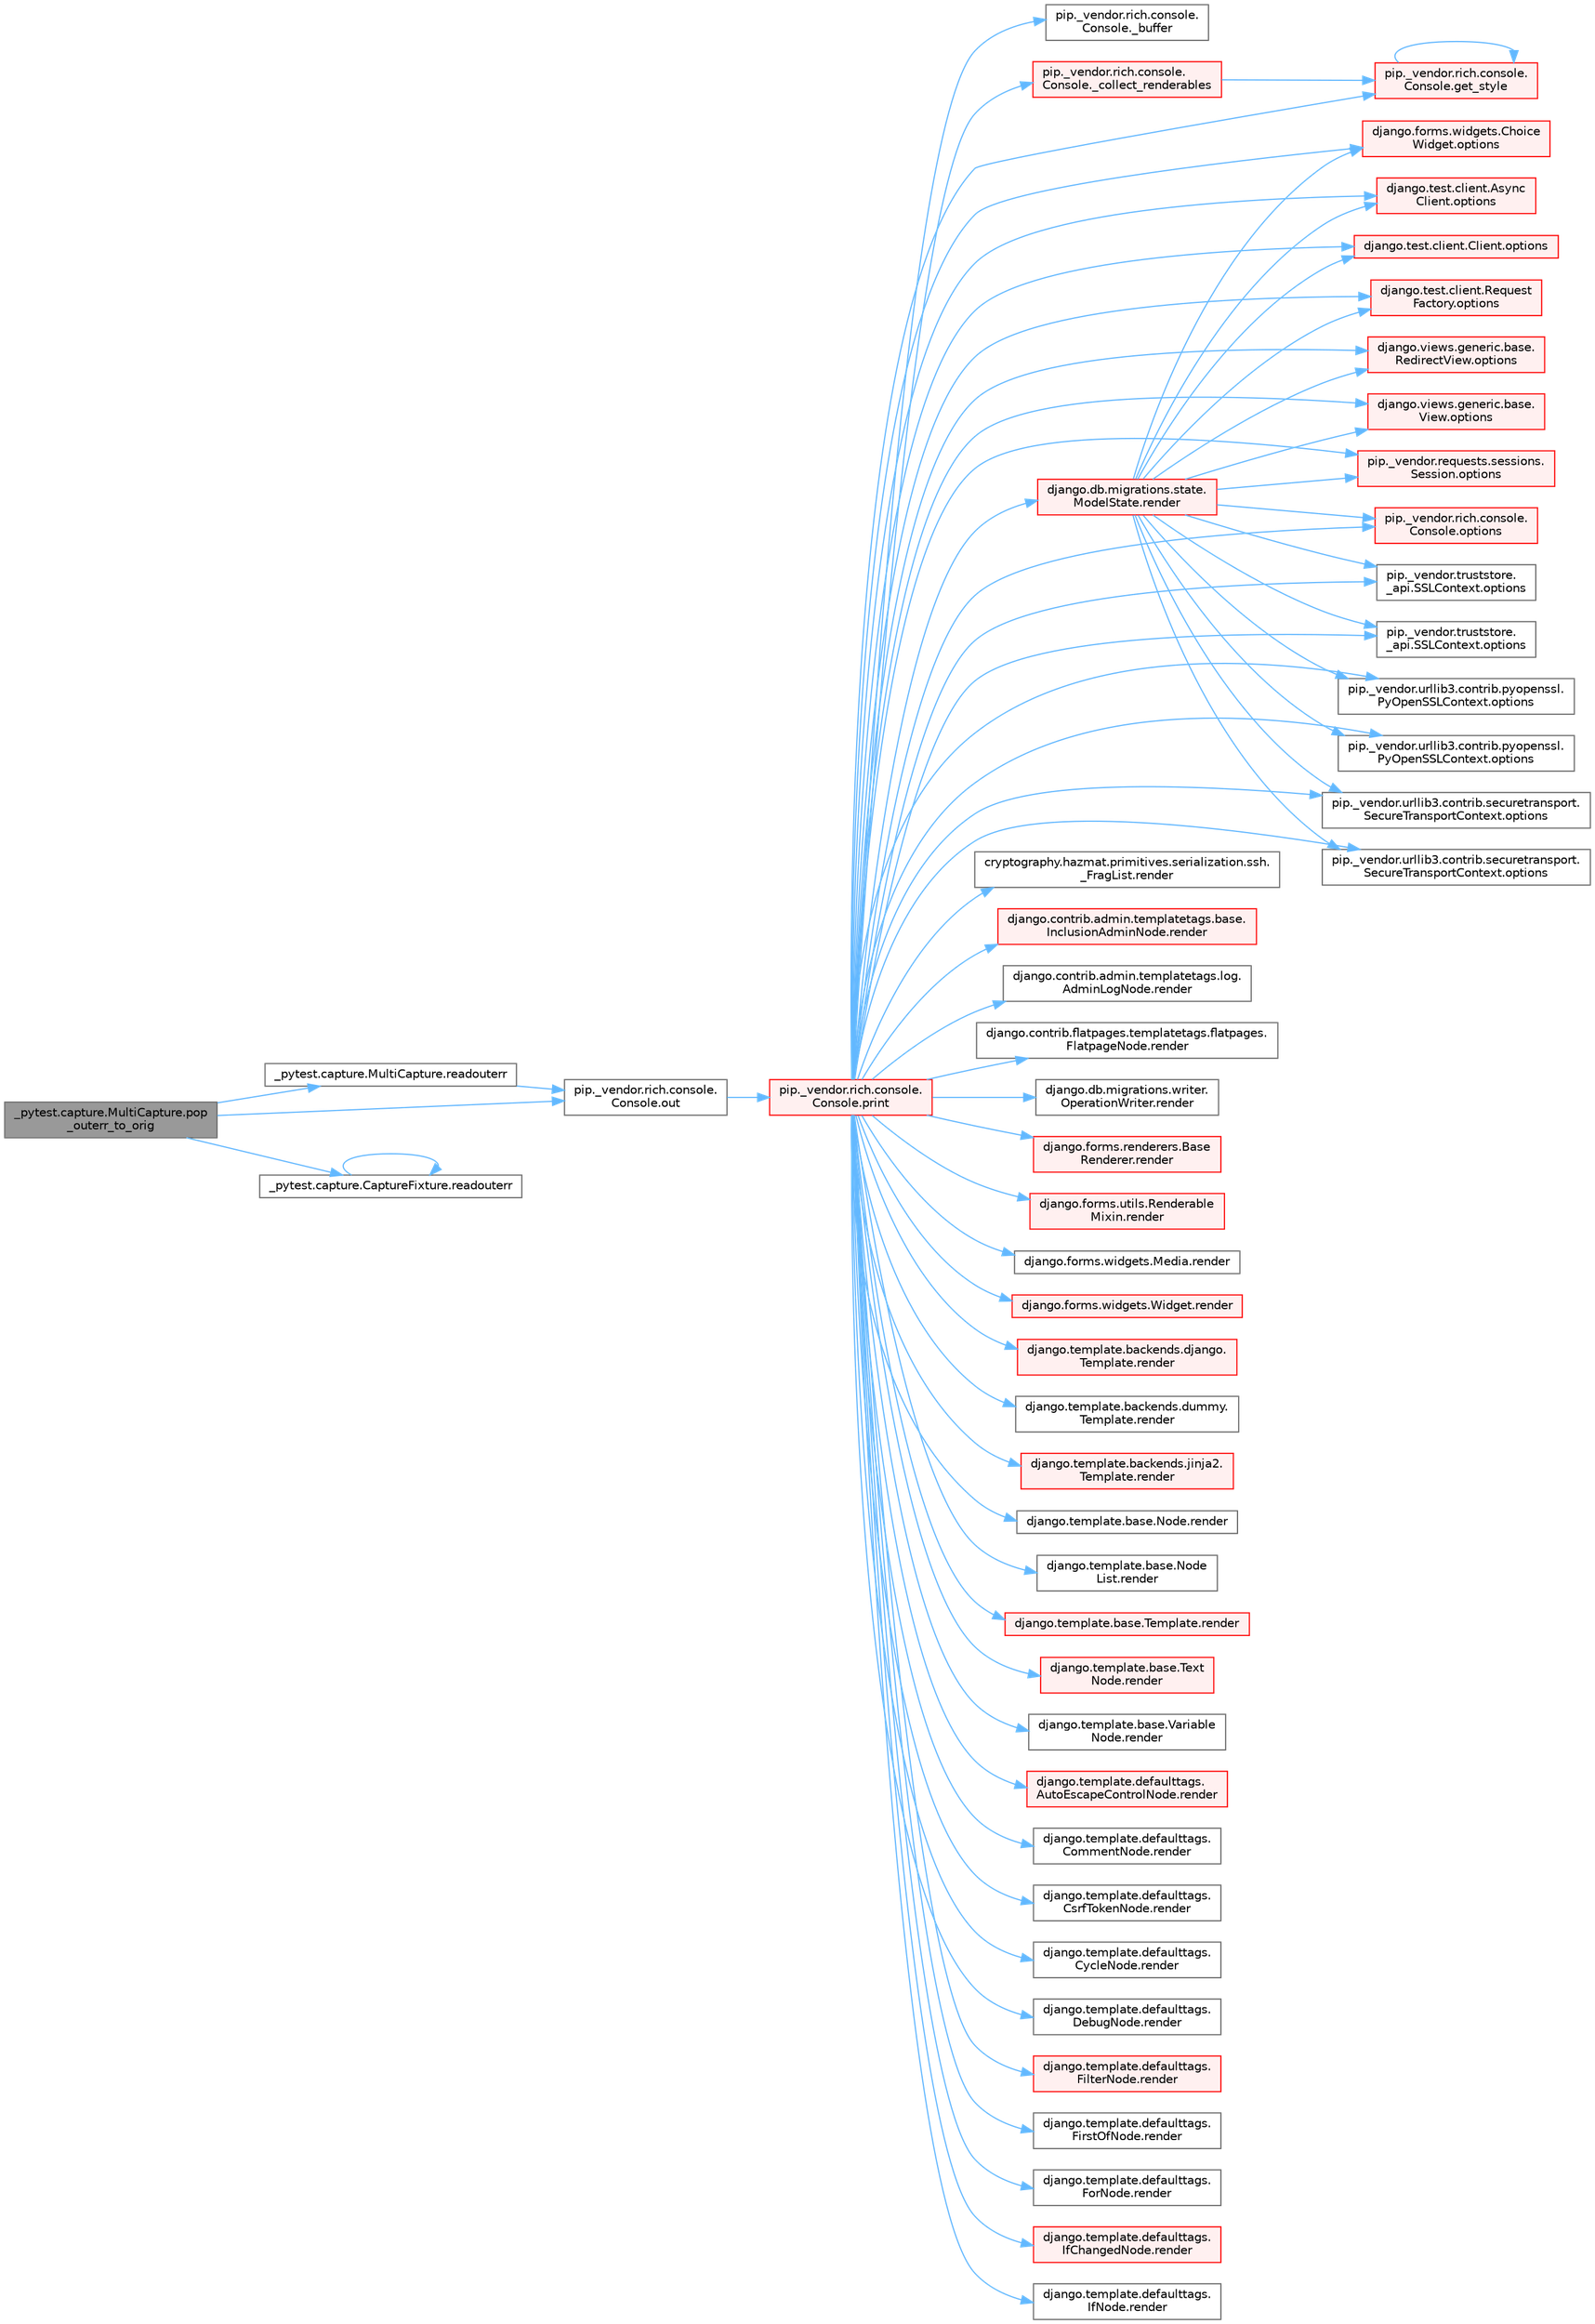 digraph "_pytest.capture.MultiCapture.pop_outerr_to_orig"
{
 // LATEX_PDF_SIZE
  bgcolor="transparent";
  edge [fontname=Helvetica,fontsize=10,labelfontname=Helvetica,labelfontsize=10];
  node [fontname=Helvetica,fontsize=10,shape=box,height=0.2,width=0.4];
  rankdir="LR";
  Node1 [id="Node000001",label="_pytest.capture.MultiCapture.pop\l_outerr_to_orig",height=0.2,width=0.4,color="gray40", fillcolor="grey60", style="filled", fontcolor="black",tooltip=" "];
  Node1 -> Node2 [id="edge1_Node000001_Node000002",color="steelblue1",style="solid",tooltip=" "];
  Node2 [id="Node000002",label="pip._vendor.rich.console.\lConsole.out",height=0.2,width=0.4,color="grey40", fillcolor="white", style="filled",URL="$classpip_1_1__vendor_1_1rich_1_1console_1_1_console.html#a0c9115b561fade062d2890c860ef184e",tooltip=" "];
  Node2 -> Node3 [id="edge2_Node000002_Node000003",color="steelblue1",style="solid",tooltip=" "];
  Node3 [id="Node000003",label="pip._vendor.rich.console.\lConsole.print",height=0.2,width=0.4,color="red", fillcolor="#FFF0F0", style="filled",URL="$classpip_1_1__vendor_1_1rich_1_1console_1_1_console.html#af954370cdbb49236b597f2c11064549d",tooltip=" "];
  Node3 -> Node4 [id="edge3_Node000003_Node000004",color="steelblue1",style="solid",tooltip=" "];
  Node4 [id="Node000004",label="pip._vendor.rich.console.\lConsole._buffer",height=0.2,width=0.4,color="grey40", fillcolor="white", style="filled",URL="$classpip_1_1__vendor_1_1rich_1_1console_1_1_console.html#a51eaf031922c907e4085937b82f5564e",tooltip=" "];
  Node3 -> Node5 [id="edge4_Node000003_Node000005",color="steelblue1",style="solid",tooltip=" "];
  Node5 [id="Node000005",label="pip._vendor.rich.console.\lConsole._collect_renderables",height=0.2,width=0.4,color="red", fillcolor="#FFF0F0", style="filled",URL="$classpip_1_1__vendor_1_1rich_1_1console_1_1_console.html#ab053dc750094e77e036523f6d2c14899",tooltip=" "];
  Node5 -> Node9 [id="edge5_Node000005_Node000009",color="steelblue1",style="solid",tooltip=" "];
  Node9 [id="Node000009",label="pip._vendor.rich.console.\lConsole.get_style",height=0.2,width=0.4,color="red", fillcolor="#FFF0F0", style="filled",URL="$classpip_1_1__vendor_1_1rich_1_1console_1_1_console.html#ad6363f2eab416ae6106f6a1dc8e115ff",tooltip=" "];
  Node9 -> Node9 [id="edge6_Node000009_Node000009",color="steelblue1",style="solid",tooltip=" "];
  Node3 -> Node9 [id="edge7_Node000003_Node000009",color="steelblue1",style="solid",tooltip=" "];
  Node3 -> Node18 [id="edge8_Node000003_Node000018",color="steelblue1",style="solid",tooltip=" "];
  Node18 [id="Node000018",label="django.forms.widgets.Choice\lWidget.options",height=0.2,width=0.4,color="red", fillcolor="#FFF0F0", style="filled",URL="$classdjango_1_1forms_1_1widgets_1_1_choice_widget.html#a8575b90386fc2027f38ea00133cef250",tooltip=" "];
  Node3 -> Node1451 [id="edge9_Node000003_Node001451",color="steelblue1",style="solid",tooltip=" "];
  Node1451 [id="Node001451",label="django.test.client.Async\lClient.options",height=0.2,width=0.4,color="red", fillcolor="#FFF0F0", style="filled",URL="$classdjango_1_1test_1_1client_1_1_async_client.html#a84509c6347cbc018e6335b924ec841a2",tooltip=" "];
  Node3 -> Node1656 [id="edge10_Node000003_Node001656",color="steelblue1",style="solid",tooltip=" "];
  Node1656 [id="Node001656",label="django.test.client.Client.options",height=0.2,width=0.4,color="red", fillcolor="#FFF0F0", style="filled",URL="$classdjango_1_1test_1_1client_1_1_client.html#a839ea6375ca2184b3b60550938b6824c",tooltip=" "];
  Node3 -> Node1658 [id="edge11_Node000003_Node001658",color="steelblue1",style="solid",tooltip=" "];
  Node1658 [id="Node001658",label="django.test.client.Request\lFactory.options",height=0.2,width=0.4,color="red", fillcolor="#FFF0F0", style="filled",URL="$classdjango_1_1test_1_1client_1_1_request_factory.html#a438a7e1be2437d680cd78d11dee77c54",tooltip=" "];
  Node3 -> Node1662 [id="edge12_Node000003_Node001662",color="steelblue1",style="solid",tooltip=" "];
  Node1662 [id="Node001662",label="django.views.generic.base.\lRedirectView.options",height=0.2,width=0.4,color="red", fillcolor="#FFF0F0", style="filled",URL="$classdjango_1_1views_1_1generic_1_1base_1_1_redirect_view.html#a444de156c79647344c987295c47a76e1",tooltip=" "];
  Node3 -> Node1839 [id="edge13_Node000003_Node001839",color="steelblue1",style="solid",tooltip=" "];
  Node1839 [id="Node001839",label="django.views.generic.base.\lView.options",height=0.2,width=0.4,color="red", fillcolor="#FFF0F0", style="filled",URL="$classdjango_1_1views_1_1generic_1_1base_1_1_view.html#a4d1dc440a5bae11bd7859d20ca9948e1",tooltip=" "];
  Node3 -> Node1842 [id="edge14_Node000003_Node001842",color="steelblue1",style="solid",tooltip=" "];
  Node1842 [id="Node001842",label="pip._vendor.requests.sessions.\lSession.options",height=0.2,width=0.4,color="red", fillcolor="#FFF0F0", style="filled",URL="$classpip_1_1__vendor_1_1requests_1_1sessions_1_1_session.html#a210270880f90521b3b3014748ecd87e9",tooltip=" "];
  Node3 -> Node1843 [id="edge15_Node000003_Node001843",color="steelblue1",style="solid",tooltip=" "];
  Node1843 [id="Node001843",label="pip._vendor.rich.console.\lConsole.options",height=0.2,width=0.4,color="red", fillcolor="#FFF0F0", style="filled",URL="$classpip_1_1__vendor_1_1rich_1_1console_1_1_console.html#a41c8efe30ea45a9a4a3f8c34c688fe00",tooltip=" "];
  Node3 -> Node1851 [id="edge16_Node000003_Node001851",color="steelblue1",style="solid",tooltip=" "];
  Node1851 [id="Node001851",label="pip._vendor.truststore.\l_api.SSLContext.options",height=0.2,width=0.4,color="grey40", fillcolor="white", style="filled",URL="$classpip_1_1__vendor_1_1truststore_1_1__api_1_1_s_s_l_context.html#a6755b8a82c0de77273744b73a826678d",tooltip=" "];
  Node3 -> Node1852 [id="edge17_Node000003_Node001852",color="steelblue1",style="solid",tooltip=" "];
  Node1852 [id="Node001852",label="pip._vendor.truststore.\l_api.SSLContext.options",height=0.2,width=0.4,color="grey40", fillcolor="white", style="filled",URL="$classpip_1_1__vendor_1_1truststore_1_1__api_1_1_s_s_l_context.html#a90bd5b81f087b6628b2f681ce6cffcd6",tooltip=" "];
  Node3 -> Node1853 [id="edge18_Node000003_Node001853",color="steelblue1",style="solid",tooltip=" "];
  Node1853 [id="Node001853",label="pip._vendor.urllib3.contrib.pyopenssl.\lPyOpenSSLContext.options",height=0.2,width=0.4,color="grey40", fillcolor="white", style="filled",URL="$classpip_1_1__vendor_1_1urllib3_1_1contrib_1_1pyopenssl_1_1_py_open_s_s_l_context.html#a3f539cc9d4b91d2fb90d7f8aef3810c1",tooltip=" "];
  Node3 -> Node1854 [id="edge19_Node000003_Node001854",color="steelblue1",style="solid",tooltip=" "];
  Node1854 [id="Node001854",label="pip._vendor.urllib3.contrib.pyopenssl.\lPyOpenSSLContext.options",height=0.2,width=0.4,color="grey40", fillcolor="white", style="filled",URL="$classpip_1_1__vendor_1_1urllib3_1_1contrib_1_1pyopenssl_1_1_py_open_s_s_l_context.html#a8475fc4f3e83d92654b066a9422908dc",tooltip=" "];
  Node3 -> Node1855 [id="edge20_Node000003_Node001855",color="steelblue1",style="solid",tooltip=" "];
  Node1855 [id="Node001855",label="pip._vendor.urllib3.contrib.securetransport.\lSecureTransportContext.options",height=0.2,width=0.4,color="grey40", fillcolor="white", style="filled",URL="$classpip_1_1__vendor_1_1urllib3_1_1contrib_1_1securetransport_1_1_secure_transport_context.html#ae19920941647ed0b43e0ed7d96e12457",tooltip=" "];
  Node3 -> Node1856 [id="edge21_Node000003_Node001856",color="steelblue1",style="solid",tooltip=" "];
  Node1856 [id="Node001856",label="pip._vendor.urllib3.contrib.securetransport.\lSecureTransportContext.options",height=0.2,width=0.4,color="grey40", fillcolor="white", style="filled",URL="$classpip_1_1__vendor_1_1urllib3_1_1contrib_1_1securetransport_1_1_secure_transport_context.html#acf6c1ec11ca09e30c9c70d7dc26afacd",tooltip=" "];
  Node3 -> Node3330 [id="edge22_Node000003_Node003330",color="steelblue1",style="solid",tooltip=" "];
  Node3330 [id="Node003330",label="cryptography.hazmat.primitives.serialization.ssh.\l_FragList.render",height=0.2,width=0.4,color="grey40", fillcolor="white", style="filled",URL="$classcryptography_1_1hazmat_1_1primitives_1_1serialization_1_1ssh_1_1___frag_list.html#adb86a47aab3646d46cfde49b7a4408a0",tooltip=" "];
  Node3 -> Node3331 [id="edge23_Node000003_Node003331",color="steelblue1",style="solid",tooltip=" "];
  Node3331 [id="Node003331",label="django.contrib.admin.templatetags.base.\lInclusionAdminNode.render",height=0.2,width=0.4,color="red", fillcolor="#FFF0F0", style="filled",URL="$classdjango_1_1contrib_1_1admin_1_1templatetags_1_1base_1_1_inclusion_admin_node.html#a5c909e3c155bf5e7736cc82df0006cda",tooltip=" "];
  Node3 -> Node3332 [id="edge24_Node000003_Node003332",color="steelblue1",style="solid",tooltip=" "];
  Node3332 [id="Node003332",label="django.contrib.admin.templatetags.log.\lAdminLogNode.render",height=0.2,width=0.4,color="grey40", fillcolor="white", style="filled",URL="$classdjango_1_1contrib_1_1admin_1_1templatetags_1_1log_1_1_admin_log_node.html#a86b516f1be40628f1bd94a1dc420cb24",tooltip=" "];
  Node3 -> Node3333 [id="edge25_Node000003_Node003333",color="steelblue1",style="solid",tooltip=" "];
  Node3333 [id="Node003333",label="django.contrib.flatpages.templatetags.flatpages.\lFlatpageNode.render",height=0.2,width=0.4,color="grey40", fillcolor="white", style="filled",URL="$classdjango_1_1contrib_1_1flatpages_1_1templatetags_1_1flatpages_1_1_flatpage_node.html#afc3c992ffd3bae82ad18431268d4eee9",tooltip=" "];
  Node3 -> Node3334 [id="edge26_Node000003_Node003334",color="steelblue1",style="solid",tooltip=" "];
  Node3334 [id="Node003334",label="django.db.migrations.state.\lModelState.render",height=0.2,width=0.4,color="red", fillcolor="#FFF0F0", style="filled",URL="$classdjango_1_1db_1_1migrations_1_1state_1_1_model_state.html#abcfccbe8ebf6564386ec6908b6bc3178",tooltip=" "];
  Node3334 -> Node18 [id="edge27_Node003334_Node000018",color="steelblue1",style="solid",tooltip=" "];
  Node3334 -> Node1451 [id="edge28_Node003334_Node001451",color="steelblue1",style="solid",tooltip=" "];
  Node3334 -> Node1656 [id="edge29_Node003334_Node001656",color="steelblue1",style="solid",tooltip=" "];
  Node3334 -> Node1658 [id="edge30_Node003334_Node001658",color="steelblue1",style="solid",tooltip=" "];
  Node3334 -> Node1662 [id="edge31_Node003334_Node001662",color="steelblue1",style="solid",tooltip=" "];
  Node3334 -> Node1839 [id="edge32_Node003334_Node001839",color="steelblue1",style="solid",tooltip=" "];
  Node3334 -> Node1842 [id="edge33_Node003334_Node001842",color="steelblue1",style="solid",tooltip=" "];
  Node3334 -> Node1843 [id="edge34_Node003334_Node001843",color="steelblue1",style="solid",tooltip=" "];
  Node3334 -> Node1851 [id="edge35_Node003334_Node001851",color="steelblue1",style="solid",tooltip=" "];
  Node3334 -> Node1852 [id="edge36_Node003334_Node001852",color="steelblue1",style="solid",tooltip=" "];
  Node3334 -> Node1853 [id="edge37_Node003334_Node001853",color="steelblue1",style="solid",tooltip=" "];
  Node3334 -> Node1854 [id="edge38_Node003334_Node001854",color="steelblue1",style="solid",tooltip=" "];
  Node3334 -> Node1855 [id="edge39_Node003334_Node001855",color="steelblue1",style="solid",tooltip=" "];
  Node3334 -> Node1856 [id="edge40_Node003334_Node001856",color="steelblue1",style="solid",tooltip=" "];
  Node3 -> Node3336 [id="edge41_Node000003_Node003336",color="steelblue1",style="solid",tooltip=" "];
  Node3336 [id="Node003336",label="django.db.migrations.writer.\lOperationWriter.render",height=0.2,width=0.4,color="grey40", fillcolor="white", style="filled",URL="$classdjango_1_1db_1_1migrations_1_1writer_1_1_operation_writer.html#a6c0937fe3e8b072ea0d6c73954edaeef",tooltip=" "];
  Node3 -> Node3337 [id="edge42_Node000003_Node003337",color="steelblue1",style="solid",tooltip=" "];
  Node3337 [id="Node003337",label="django.forms.renderers.Base\lRenderer.render",height=0.2,width=0.4,color="red", fillcolor="#FFF0F0", style="filled",URL="$classdjango_1_1forms_1_1renderers_1_1_base_renderer.html#afc2864a13f4b09dd1ed354c16e047652",tooltip=" "];
  Node3 -> Node3369 [id="edge43_Node000003_Node003369",color="steelblue1",style="solid",tooltip=" "];
  Node3369 [id="Node003369",label="django.forms.utils.Renderable\lMixin.render",height=0.2,width=0.4,color="red", fillcolor="#FFF0F0", style="filled",URL="$classdjango_1_1forms_1_1utils_1_1_renderable_mixin.html#acdc73a3b1da7190ea3c6e0e2cb22e297",tooltip=" "];
  Node3 -> Node3370 [id="edge44_Node000003_Node003370",color="steelblue1",style="solid",tooltip=" "];
  Node3370 [id="Node003370",label="django.forms.widgets.Media.render",height=0.2,width=0.4,color="grey40", fillcolor="white", style="filled",URL="$classdjango_1_1forms_1_1widgets_1_1_media.html#a8619dcf905d1f6eba055d8c305557a34",tooltip=" "];
  Node3 -> Node3371 [id="edge45_Node000003_Node003371",color="steelblue1",style="solid",tooltip=" "];
  Node3371 [id="Node003371",label="django.forms.widgets.Widget.render",height=0.2,width=0.4,color="red", fillcolor="#FFF0F0", style="filled",URL="$classdjango_1_1forms_1_1widgets_1_1_widget.html#a972266d3972b64c404467dea8d6e2809",tooltip=" "];
  Node3 -> Node3387 [id="edge46_Node000003_Node003387",color="steelblue1",style="solid",tooltip=" "];
  Node3387 [id="Node003387",label="django.template.backends.django.\lTemplate.render",height=0.2,width=0.4,color="red", fillcolor="#FFF0F0", style="filled",URL="$classdjango_1_1template_1_1backends_1_1django_1_1_template.html#a12a44617b125b05f525f3e7262c1efc7",tooltip=" "];
  Node3 -> Node3388 [id="edge47_Node000003_Node003388",color="steelblue1",style="solid",tooltip=" "];
  Node3388 [id="Node003388",label="django.template.backends.dummy.\lTemplate.render",height=0.2,width=0.4,color="grey40", fillcolor="white", style="filled",URL="$classdjango_1_1template_1_1backends_1_1dummy_1_1_template.html#a12bf197b5e1349e6ae932de146ff664a",tooltip=" "];
  Node3 -> Node3389 [id="edge48_Node000003_Node003389",color="steelblue1",style="solid",tooltip=" "];
  Node3389 [id="Node003389",label="django.template.backends.jinja2.\lTemplate.render",height=0.2,width=0.4,color="red", fillcolor="#FFF0F0", style="filled",URL="$classdjango_1_1template_1_1backends_1_1jinja2_1_1_template.html#a2b736ba61eff462a2428d11c69cb3253",tooltip=" "];
  Node3 -> Node3390 [id="edge49_Node000003_Node003390",color="steelblue1",style="solid",tooltip=" "];
  Node3390 [id="Node003390",label="django.template.base.Node.render",height=0.2,width=0.4,color="grey40", fillcolor="white", style="filled",URL="$classdjango_1_1template_1_1base_1_1_node.html#a2113a3a2c813981b87a3972c6df5217c",tooltip=" "];
  Node3 -> Node3391 [id="edge50_Node000003_Node003391",color="steelblue1",style="solid",tooltip=" "];
  Node3391 [id="Node003391",label="django.template.base.Node\lList.render",height=0.2,width=0.4,color="grey40", fillcolor="white", style="filled",URL="$classdjango_1_1template_1_1base_1_1_node_list.html#a06141e2e964bd1582873c22ce0d3ad15",tooltip=" "];
  Node3 -> Node3392 [id="edge51_Node000003_Node003392",color="steelblue1",style="solid",tooltip=" "];
  Node3392 [id="Node003392",label="django.template.base.Template.render",height=0.2,width=0.4,color="red", fillcolor="#FFF0F0", style="filled",URL="$classdjango_1_1template_1_1base_1_1_template.html#abe9da3fa5f3e752f185c33415a9e785a",tooltip=" "];
  Node3 -> Node3393 [id="edge52_Node000003_Node003393",color="steelblue1",style="solid",tooltip=" "];
  Node3393 [id="Node003393",label="django.template.base.Text\lNode.render",height=0.2,width=0.4,color="red", fillcolor="#FFF0F0", style="filled",URL="$classdjango_1_1template_1_1base_1_1_text_node.html#aec8e5edcddfbf3deee609f8dc547c657",tooltip=" "];
  Node3 -> Node3395 [id="edge53_Node000003_Node003395",color="steelblue1",style="solid",tooltip=" "];
  Node3395 [id="Node003395",label="django.template.base.Variable\lNode.render",height=0.2,width=0.4,color="grey40", fillcolor="white", style="filled",URL="$classdjango_1_1template_1_1base_1_1_variable_node.html#adbe2dca265eb15c4cca62d52cdba276d",tooltip=" "];
  Node3 -> Node3396 [id="edge54_Node000003_Node003396",color="steelblue1",style="solid",tooltip=" "];
  Node3396 [id="Node003396",label="django.template.defaulttags.\lAutoEscapeControlNode.render",height=0.2,width=0.4,color="red", fillcolor="#FFF0F0", style="filled",URL="$classdjango_1_1template_1_1defaulttags_1_1_auto_escape_control_node.html#a43432396cc1428e02b1d1b823e5c696c",tooltip=" "];
  Node3 -> Node3397 [id="edge55_Node000003_Node003397",color="steelblue1",style="solid",tooltip=" "];
  Node3397 [id="Node003397",label="django.template.defaulttags.\lCommentNode.render",height=0.2,width=0.4,color="grey40", fillcolor="white", style="filled",URL="$classdjango_1_1template_1_1defaulttags_1_1_comment_node.html#a445298d90bae3586040d9bb23b79c6e6",tooltip=" "];
  Node3 -> Node3398 [id="edge56_Node000003_Node003398",color="steelblue1",style="solid",tooltip=" "];
  Node3398 [id="Node003398",label="django.template.defaulttags.\lCsrfTokenNode.render",height=0.2,width=0.4,color="grey40", fillcolor="white", style="filled",URL="$classdjango_1_1template_1_1defaulttags_1_1_csrf_token_node.html#a204a3abd490af5c068a59954f4122eb8",tooltip=" "];
  Node3 -> Node3399 [id="edge57_Node000003_Node003399",color="steelblue1",style="solid",tooltip=" "];
  Node3399 [id="Node003399",label="django.template.defaulttags.\lCycleNode.render",height=0.2,width=0.4,color="grey40", fillcolor="white", style="filled",URL="$classdjango_1_1template_1_1defaulttags_1_1_cycle_node.html#a5adf70c956480b072cde30962d65b3ba",tooltip=" "];
  Node3 -> Node3400 [id="edge58_Node000003_Node003400",color="steelblue1",style="solid",tooltip=" "];
  Node3400 [id="Node003400",label="django.template.defaulttags.\lDebugNode.render",height=0.2,width=0.4,color="grey40", fillcolor="white", style="filled",URL="$classdjango_1_1template_1_1defaulttags_1_1_debug_node.html#af97c5d95c2464ccd5eb2ba1413f78117",tooltip=" "];
  Node3 -> Node3401 [id="edge59_Node000003_Node003401",color="steelblue1",style="solid",tooltip=" "];
  Node3401 [id="Node003401",label="django.template.defaulttags.\lFilterNode.render",height=0.2,width=0.4,color="red", fillcolor="#FFF0F0", style="filled",URL="$classdjango_1_1template_1_1defaulttags_1_1_filter_node.html#af256865d8dfef80060b19b344491e26f",tooltip=" "];
  Node3 -> Node3402 [id="edge60_Node000003_Node003402",color="steelblue1",style="solid",tooltip=" "];
  Node3402 [id="Node003402",label="django.template.defaulttags.\lFirstOfNode.render",height=0.2,width=0.4,color="grey40", fillcolor="white", style="filled",URL="$classdjango_1_1template_1_1defaulttags_1_1_first_of_node.html#a59af2f769a3c9457fe7ace6959437f8f",tooltip=" "];
  Node3 -> Node3403 [id="edge61_Node000003_Node003403",color="steelblue1",style="solid",tooltip=" "];
  Node3403 [id="Node003403",label="django.template.defaulttags.\lForNode.render",height=0.2,width=0.4,color="grey40", fillcolor="white", style="filled",URL="$classdjango_1_1template_1_1defaulttags_1_1_for_node.html#abff4ba40c07fe75160c111bf4903f96c",tooltip=" "];
  Node3 -> Node3404 [id="edge62_Node000003_Node003404",color="steelblue1",style="solid",tooltip=" "];
  Node3404 [id="Node003404",label="django.template.defaulttags.\lIfChangedNode.render",height=0.2,width=0.4,color="red", fillcolor="#FFF0F0", style="filled",URL="$classdjango_1_1template_1_1defaulttags_1_1_if_changed_node.html#a37391b567554f4e85c817e34f59bd8b6",tooltip=" "];
  Node3 -> Node3406 [id="edge63_Node000003_Node003406",color="steelblue1",style="solid",tooltip=" "];
  Node3406 [id="Node003406",label="django.template.defaulttags.\lIfNode.render",height=0.2,width=0.4,color="grey40", fillcolor="white", style="filled",URL="$classdjango_1_1template_1_1defaulttags_1_1_if_node.html#a088eb007307535bafd93ec08f82c04da",tooltip=" "];
  Node1 -> Node4527 [id="edge64_Node000001_Node004527",color="steelblue1",style="solid",tooltip=" "];
  Node4527 [id="Node004527",label="_pytest.capture.CaptureFixture.readouterr",height=0.2,width=0.4,color="grey40", fillcolor="white", style="filled",URL="$class__pytest_1_1capture_1_1_capture_fixture.html#ac8a4cacb987e94dba9aa1fa778a2ba59",tooltip=" "];
  Node4527 -> Node4527 [id="edge65_Node004527_Node004527",color="steelblue1",style="solid",tooltip=" "];
  Node1 -> Node4528 [id="edge66_Node000001_Node004528",color="steelblue1",style="solid",tooltip=" "];
  Node4528 [id="Node004528",label="_pytest.capture.MultiCapture.readouterr",height=0.2,width=0.4,color="grey40", fillcolor="white", style="filled",URL="$class__pytest_1_1capture_1_1_multi_capture.html#a1295db0d49e2c4d52ca5bf544bfbe2d6",tooltip=" "];
  Node4528 -> Node2 [id="edge67_Node004528_Node000002",color="steelblue1",style="solid",tooltip=" "];
}

